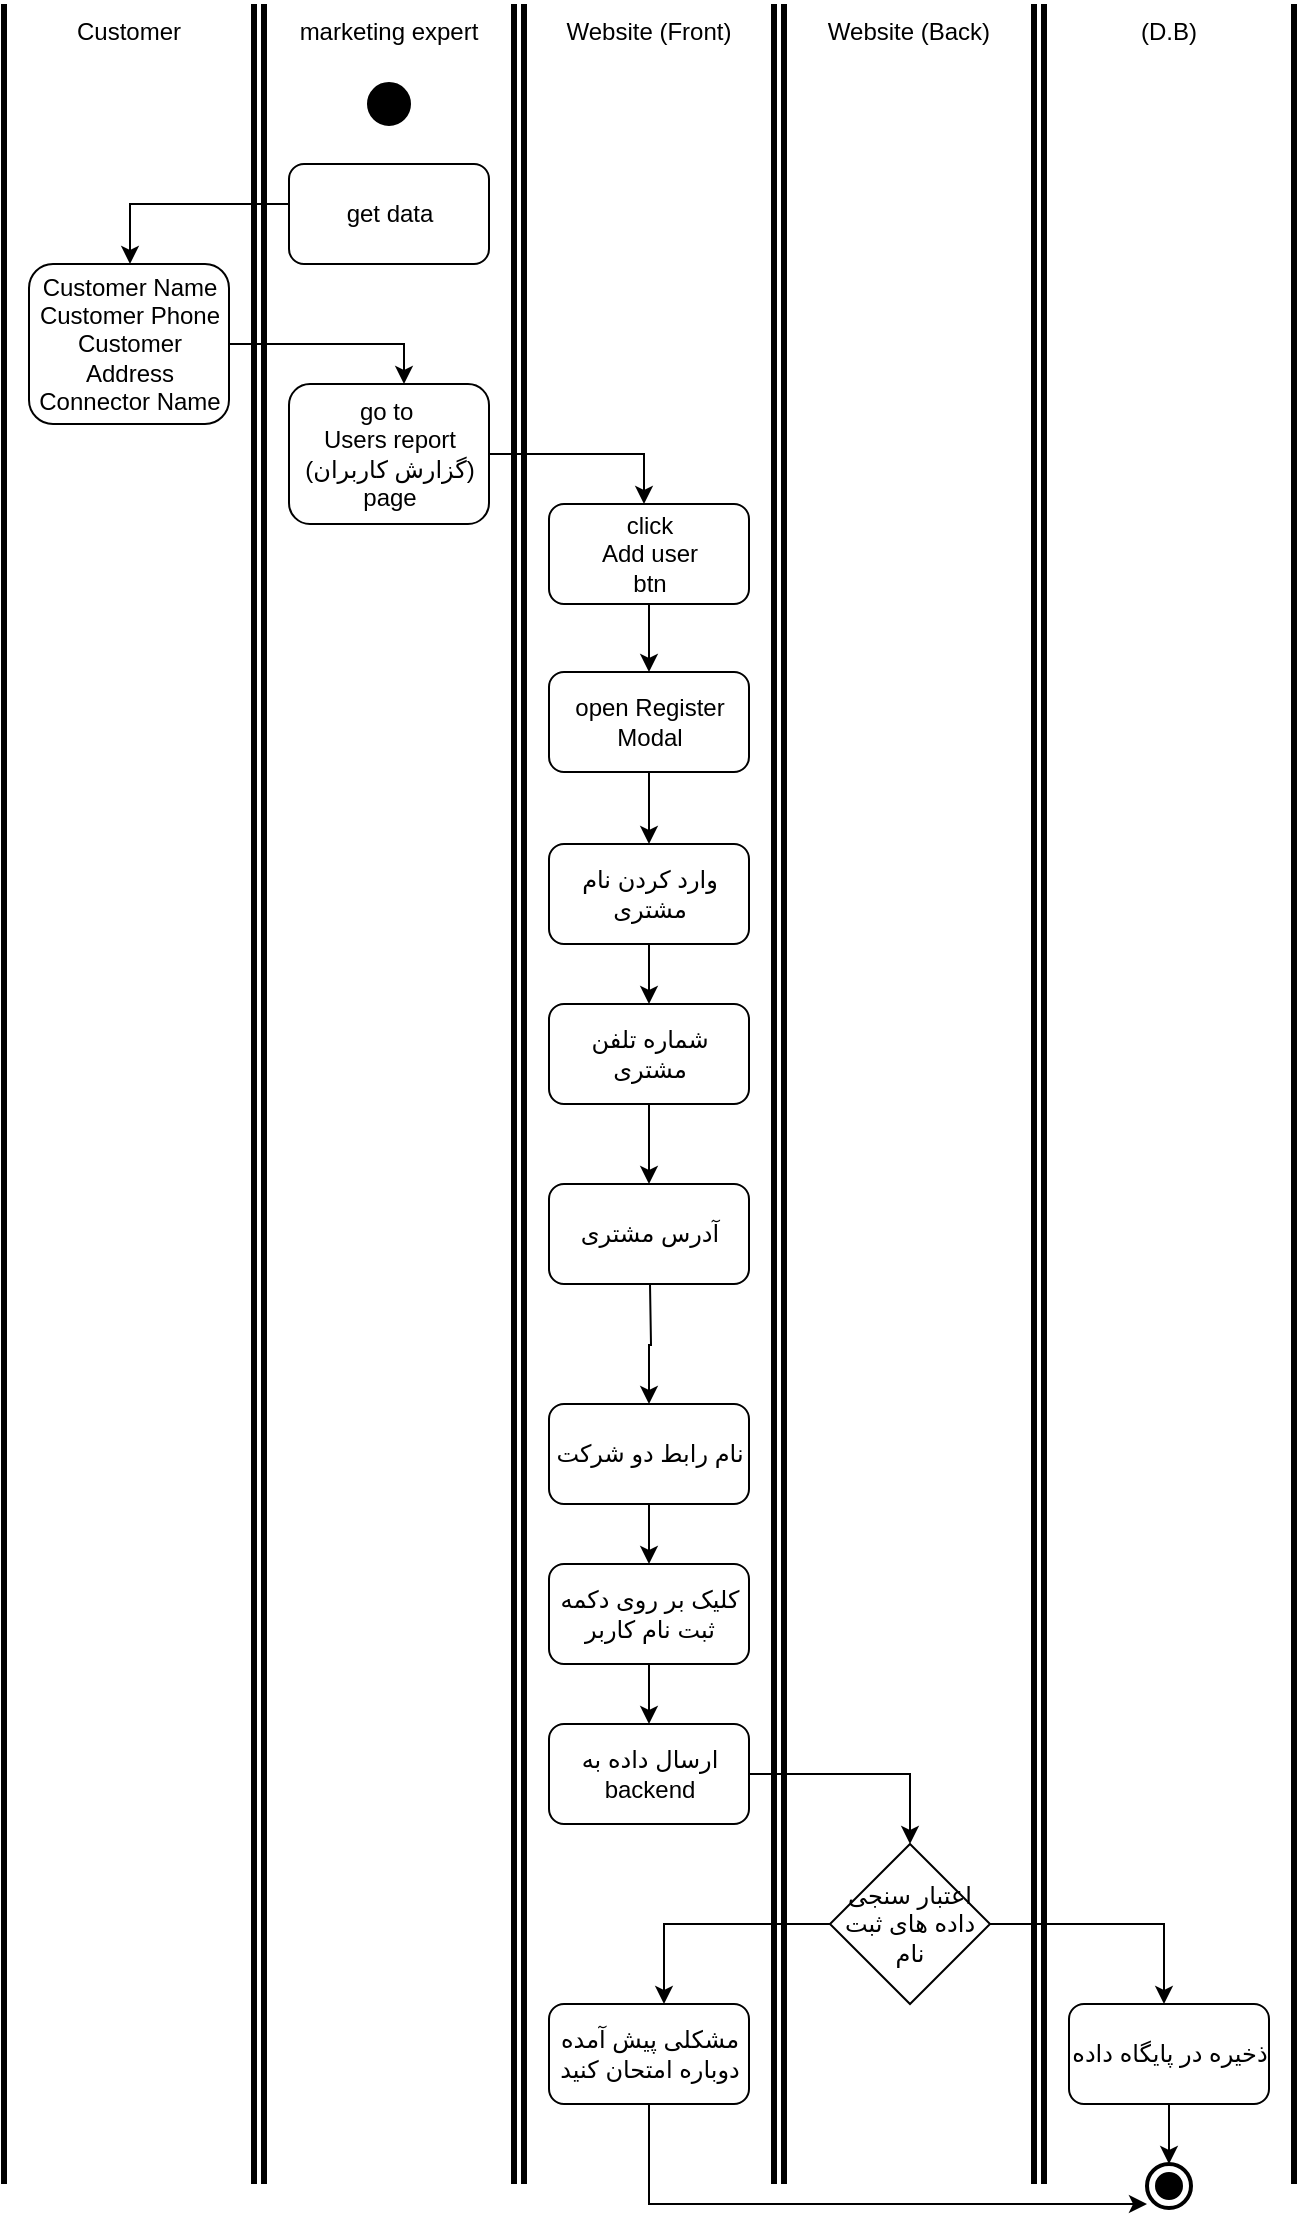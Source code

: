 <mxfile version="24.5.2" type="device">
  <diagram name="Page-1" id="LA9-Y1V1zJIlQjxkmPLj">
    <mxGraphModel dx="1050" dy="619" grid="1" gridSize="10" guides="1" tooltips="1" connect="1" arrows="1" fold="1" page="1" pageScale="1" pageWidth="827" pageHeight="1169" math="0" shadow="0">
      <root>
        <mxCell id="0" />
        <mxCell id="1" parent="0" />
        <mxCell id="rpDP4vhG7Fsu-FvYb7s8-1" value="Customer" style="html=1;shape=mxgraph.sysml.actPart;strokeWidth=3;verticalAlign=top;rotation=0;whiteSpace=wrap;" parent="1" vertex="1">
          <mxGeometry x="110" y="30" width="125" height="1090" as="geometry" />
        </mxCell>
        <mxCell id="rpDP4vhG7Fsu-FvYb7s8-2" value="marketing expert" style="html=1;shape=mxgraph.sysml.actPart;strokeWidth=3;verticalAlign=top;rotation=0;whiteSpace=wrap;" parent="1" vertex="1">
          <mxGeometry x="240" y="30" width="125" height="1090" as="geometry" />
        </mxCell>
        <mxCell id="rpDP4vhG7Fsu-FvYb7s8-3" value="Website (Front)" style="html=1;shape=mxgraph.sysml.actPart;strokeWidth=3;verticalAlign=top;rotation=0;whiteSpace=wrap;" parent="1" vertex="1">
          <mxGeometry x="370" y="30" width="125" height="1090" as="geometry" />
        </mxCell>
        <mxCell id="rpDP4vhG7Fsu-FvYb7s8-4" value="Website (Back)" style="html=1;shape=mxgraph.sysml.actPart;strokeWidth=3;verticalAlign=top;rotation=0;whiteSpace=wrap;" parent="1" vertex="1">
          <mxGeometry x="500" y="30" width="125" height="1090" as="geometry" />
        </mxCell>
        <mxCell id="rpDP4vhG7Fsu-FvYb7s8-5" value="(D.B)" style="html=1;shape=mxgraph.sysml.actPart;strokeWidth=3;verticalAlign=top;rotation=0;whiteSpace=wrap;" parent="1" vertex="1">
          <mxGeometry x="630" y="30" width="125" height="1090" as="geometry" />
        </mxCell>
        <mxCell id="rpDP4vhG7Fsu-FvYb7s8-8" style="edgeStyle=orthogonalEdgeStyle;rounded=0;orthogonalLoop=1;jettySize=auto;html=1;" parent="1" source="rpDP4vhG7Fsu-FvYb7s8-6" target="rpDP4vhG7Fsu-FvYb7s8-7" edge="1">
          <mxGeometry relative="1" as="geometry">
            <Array as="points">
              <mxPoint x="173" y="130" />
            </Array>
          </mxGeometry>
        </mxCell>
        <mxCell id="rpDP4vhG7Fsu-FvYb7s8-6" value="get data" style="shape=rect;html=1;rounded=1;whiteSpace=wrap;align=center;" parent="1" vertex="1">
          <mxGeometry x="252.5" y="110" width="100" height="50" as="geometry" />
        </mxCell>
        <mxCell id="nfYHCG3ZYXOibSyI1Sqi-3" style="edgeStyle=orthogonalEdgeStyle;rounded=0;orthogonalLoop=1;jettySize=auto;html=1;" parent="1" source="rpDP4vhG7Fsu-FvYb7s8-7" target="nfYHCG3ZYXOibSyI1Sqi-2" edge="1">
          <mxGeometry relative="1" as="geometry">
            <Array as="points">
              <mxPoint x="310" y="200" />
            </Array>
          </mxGeometry>
        </mxCell>
        <mxCell id="rpDP4vhG7Fsu-FvYb7s8-7" value="Customer Name&lt;br&gt;Customer Phone&lt;br&gt;Customer Address&lt;br&gt;Connector Name" style="shape=rect;html=1;rounded=1;whiteSpace=wrap;align=center;" parent="1" vertex="1">
          <mxGeometry x="122.5" y="160" width="100" height="80" as="geometry" />
        </mxCell>
        <mxCell id="nfYHCG3ZYXOibSyI1Sqi-5" style="edgeStyle=orthogonalEdgeStyle;rounded=0;orthogonalLoop=1;jettySize=auto;html=1;" parent="1" source="nfYHCG3ZYXOibSyI1Sqi-2" target="nfYHCG3ZYXOibSyI1Sqi-4" edge="1">
          <mxGeometry relative="1" as="geometry">
            <Array as="points">
              <mxPoint x="430" y="255" />
            </Array>
          </mxGeometry>
        </mxCell>
        <mxCell id="nfYHCG3ZYXOibSyI1Sqi-2" value="go to&amp;nbsp;&lt;br&gt;Users report (گزارش کاربران&lt;span style=&quot;background-color: initial;&quot;&gt;)&lt;/span&gt;&lt;div&gt;page&lt;/div&gt;" style="shape=rect;html=1;rounded=1;whiteSpace=wrap;align=center;" parent="1" vertex="1">
          <mxGeometry x="252.5" y="220" width="100" height="70" as="geometry" />
        </mxCell>
        <mxCell id="nfYHCG3ZYXOibSyI1Sqi-7" style="edgeStyle=orthogonalEdgeStyle;rounded=0;orthogonalLoop=1;jettySize=auto;html=1;" parent="1" source="nfYHCG3ZYXOibSyI1Sqi-4" target="nfYHCG3ZYXOibSyI1Sqi-6" edge="1">
          <mxGeometry relative="1" as="geometry" />
        </mxCell>
        <mxCell id="nfYHCG3ZYXOibSyI1Sqi-4" value="click &lt;br&gt;Add user&lt;br&gt;btn" style="shape=rect;html=1;rounded=1;whiteSpace=wrap;align=center;" parent="1" vertex="1">
          <mxGeometry x="382.5" y="280" width="100" height="50" as="geometry" />
        </mxCell>
        <mxCell id="T_3ddQ_gXOEZp96_CMe6-2" style="edgeStyle=orthogonalEdgeStyle;rounded=0;orthogonalLoop=1;jettySize=auto;html=1;" parent="1" source="nfYHCG3ZYXOibSyI1Sqi-6" target="T_3ddQ_gXOEZp96_CMe6-1" edge="1">
          <mxGeometry relative="1" as="geometry" />
        </mxCell>
        <mxCell id="nfYHCG3ZYXOibSyI1Sqi-6" value="open Register Modal" style="shape=rect;html=1;rounded=1;whiteSpace=wrap;align=center;" parent="1" vertex="1">
          <mxGeometry x="382.5" y="364" width="100" height="50" as="geometry" />
        </mxCell>
        <mxCell id="T_3ddQ_gXOEZp96_CMe6-4" style="edgeStyle=orthogonalEdgeStyle;rounded=0;orthogonalLoop=1;jettySize=auto;html=1;" parent="1" source="T_3ddQ_gXOEZp96_CMe6-1" target="T_3ddQ_gXOEZp96_CMe6-3" edge="1">
          <mxGeometry relative="1" as="geometry" />
        </mxCell>
        <mxCell id="T_3ddQ_gXOEZp96_CMe6-1" value="وارد کردن نام مشتری" style="shape=rect;html=1;rounded=1;whiteSpace=wrap;align=center;" parent="1" vertex="1">
          <mxGeometry x="382.5" y="450" width="100" height="50" as="geometry" />
        </mxCell>
        <mxCell id="T_3ddQ_gXOEZp96_CMe6-6" style="edgeStyle=orthogonalEdgeStyle;rounded=0;orthogonalLoop=1;jettySize=auto;html=1;" parent="1" source="T_3ddQ_gXOEZp96_CMe6-3" target="T_3ddQ_gXOEZp96_CMe6-5" edge="1">
          <mxGeometry relative="1" as="geometry" />
        </mxCell>
        <mxCell id="T_3ddQ_gXOEZp96_CMe6-3" value="شماره تلفن مشتری" style="shape=rect;html=1;rounded=1;whiteSpace=wrap;align=center;" parent="1" vertex="1">
          <mxGeometry x="382.5" y="530" width="100" height="50" as="geometry" />
        </mxCell>
        <mxCell id="T_3ddQ_gXOEZp96_CMe6-5" value="آدرس مشتری" style="shape=rect;html=1;rounded=1;whiteSpace=wrap;align=center;" parent="1" vertex="1">
          <mxGeometry x="382.5" y="620" width="100" height="50" as="geometry" />
        </mxCell>
        <mxCell id="T_3ddQ_gXOEZp96_CMe6-7" style="edgeStyle=orthogonalEdgeStyle;rounded=0;orthogonalLoop=1;jettySize=auto;html=1;" parent="1" target="T_3ddQ_gXOEZp96_CMe6-8" edge="1">
          <mxGeometry relative="1" as="geometry">
            <mxPoint x="433" y="670" as="sourcePoint" />
          </mxGeometry>
        </mxCell>
        <mxCell id="T_3ddQ_gXOEZp96_CMe6-12" value="" style="edgeStyle=orthogonalEdgeStyle;rounded=0;orthogonalLoop=1;jettySize=auto;html=1;" parent="1" source="T_3ddQ_gXOEZp96_CMe6-8" target="T_3ddQ_gXOEZp96_CMe6-11" edge="1">
          <mxGeometry relative="1" as="geometry" />
        </mxCell>
        <mxCell id="T_3ddQ_gXOEZp96_CMe6-8" value="نام رابط دو شرکت" style="shape=rect;html=1;rounded=1;whiteSpace=wrap;align=center;" parent="1" vertex="1">
          <mxGeometry x="382.5" y="730" width="100" height="50" as="geometry" />
        </mxCell>
        <mxCell id="T_3ddQ_gXOEZp96_CMe6-14" value="" style="edgeStyle=orthogonalEdgeStyle;rounded=0;orthogonalLoop=1;jettySize=auto;html=1;" parent="1" source="T_3ddQ_gXOEZp96_CMe6-11" target="T_3ddQ_gXOEZp96_CMe6-13" edge="1">
          <mxGeometry relative="1" as="geometry" />
        </mxCell>
        <mxCell id="T_3ddQ_gXOEZp96_CMe6-11" value="کلیک بر روی دکمه ثبت نام کاربر" style="shape=rect;html=1;rounded=1;whiteSpace=wrap;align=center;" parent="1" vertex="1">
          <mxGeometry x="382.5" y="810" width="100" height="50" as="geometry" />
        </mxCell>
        <mxCell id="T_3ddQ_gXOEZp96_CMe6-16" style="edgeStyle=orthogonalEdgeStyle;rounded=0;orthogonalLoop=1;jettySize=auto;html=1;" parent="1" source="T_3ddQ_gXOEZp96_CMe6-13" target="T_3ddQ_gXOEZp96_CMe6-19" edge="1">
          <mxGeometry relative="1" as="geometry">
            <mxPoint x="562.524" y="950" as="targetPoint" />
          </mxGeometry>
        </mxCell>
        <mxCell id="T_3ddQ_gXOEZp96_CMe6-13" value="ارسال داده به backend" style="shape=rect;html=1;rounded=1;whiteSpace=wrap;align=center;" parent="1" vertex="1">
          <mxGeometry x="382.5" y="890" width="100" height="50" as="geometry" />
        </mxCell>
        <mxCell id="T_3ddQ_gXOEZp96_CMe6-21" style="edgeStyle=orthogonalEdgeStyle;rounded=0;orthogonalLoop=1;jettySize=auto;html=1;" parent="1" source="T_3ddQ_gXOEZp96_CMe6-19" target="T_3ddQ_gXOEZp96_CMe6-20" edge="1">
          <mxGeometry relative="1" as="geometry">
            <Array as="points">
              <mxPoint x="440" y="990" />
            </Array>
          </mxGeometry>
        </mxCell>
        <mxCell id="T_3ddQ_gXOEZp96_CMe6-24" style="edgeStyle=orthogonalEdgeStyle;rounded=0;orthogonalLoop=1;jettySize=auto;html=1;" parent="1" source="T_3ddQ_gXOEZp96_CMe6-19" target="T_3ddQ_gXOEZp96_CMe6-22" edge="1">
          <mxGeometry relative="1" as="geometry">
            <Array as="points">
              <mxPoint x="690" y="990" />
            </Array>
          </mxGeometry>
        </mxCell>
        <mxCell id="T_3ddQ_gXOEZp96_CMe6-19" value="اعتبار سنجی داده های ثبت نام" style="rhombus;whiteSpace=wrap;html=1;" parent="1" vertex="1">
          <mxGeometry x="523" y="950" width="80" height="80" as="geometry" />
        </mxCell>
        <mxCell id="T_3ddQ_gXOEZp96_CMe6-31" style="edgeStyle=orthogonalEdgeStyle;rounded=0;orthogonalLoop=1;jettySize=auto;html=1;" parent="1" source="T_3ddQ_gXOEZp96_CMe6-20" target="T_3ddQ_gXOEZp96_CMe6-28" edge="1">
          <mxGeometry relative="1" as="geometry">
            <Array as="points">
              <mxPoint x="432" y="1130" />
            </Array>
          </mxGeometry>
        </mxCell>
        <mxCell id="T_3ddQ_gXOEZp96_CMe6-20" value="مشکلی پیش آمده دوباره امتحان کنید" style="shape=rect;html=1;rounded=1;whiteSpace=wrap;align=center;" parent="1" vertex="1">
          <mxGeometry x="382.5" y="1030" width="100" height="50" as="geometry" />
        </mxCell>
        <mxCell id="T_3ddQ_gXOEZp96_CMe6-22" value="ذخیره در پایگاه داده" style="shape=rect;html=1;rounded=1;whiteSpace=wrap;align=center;" parent="1" vertex="1">
          <mxGeometry x="642.5" y="1030" width="100" height="50" as="geometry" />
        </mxCell>
        <mxCell id="T_3ddQ_gXOEZp96_CMe6-26" value="" style="shape=ellipse;html=1;fillColor=strokeColor;strokeWidth=2;verticalLabelPosition=bottom;verticalAlignment=top;perimeter=ellipsePerimeter;" parent="1" vertex="1">
          <mxGeometry x="292.5" y="70" width="20" height="20" as="geometry" />
        </mxCell>
        <mxCell id="T_3ddQ_gXOEZp96_CMe6-29" value="" style="edgeStyle=orthogonalEdgeStyle;rounded=0;orthogonalLoop=1;jettySize=auto;html=1;" parent="1" source="T_3ddQ_gXOEZp96_CMe6-22" target="T_3ddQ_gXOEZp96_CMe6-28" edge="1">
          <mxGeometry relative="1" as="geometry">
            <mxPoint x="692.5" y="1130" as="targetPoint" />
            <mxPoint x="692" y="1080" as="sourcePoint" />
          </mxGeometry>
        </mxCell>
        <mxCell id="T_3ddQ_gXOEZp96_CMe6-28" value="" style="html=1;shape=mxgraph.sysml.actFinal;strokeWidth=2;verticalLabelPosition=bottom;verticalAlignment=top;" parent="1" vertex="1">
          <mxGeometry x="681.5" y="1110" width="22" height="22" as="geometry" />
        </mxCell>
      </root>
    </mxGraphModel>
  </diagram>
</mxfile>
